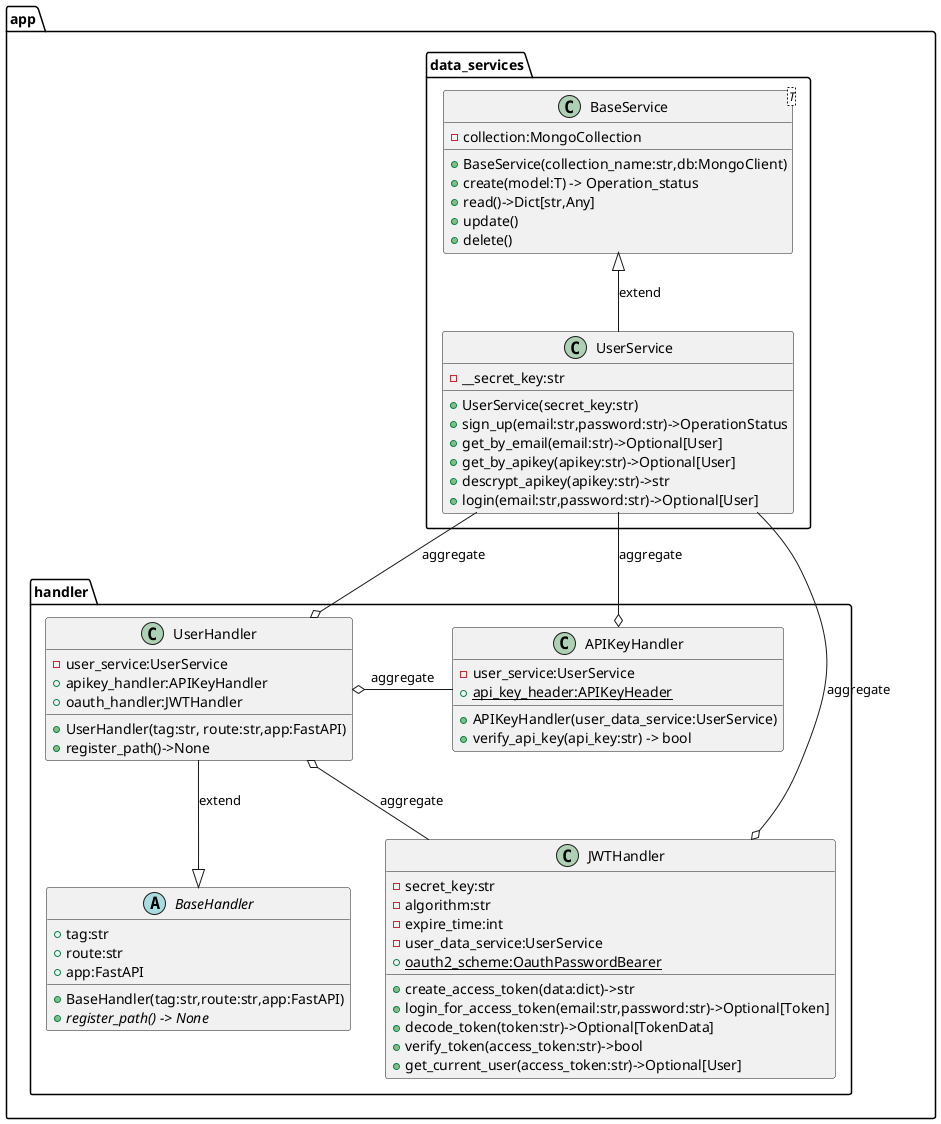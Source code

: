 @startuml "BaseService diagram"

package app.data_services{
    class BaseService <T> {
        - collection:MongoCollection
        + BaseService(collection_name:str,db:MongoClient)
        + create(model:T) -> Operation_status
        + read()->Dict[str,Any]
        + update()
        + delete()
    }

    class UserService{
        - __secret_key:str
        + UserService(secret_key:str)
        + sign_up(email:str,password:str)->OperationStatus
        + get_by_email(email:str)->Optional[User]
        + get_by_apikey(apikey:str)->Optional[User]
        + descrypt_apikey(apikey:str)->str
        + login(email:str,password:str)->Optional[User]
    }
}


package app.handler{

    abstract class BaseHandler{
        + tag:str
        + route:str
        + app:FastAPI

        + BaseHandler(tag:str,route:str,app:FastAPI)
        + {abstract} register_path() -> None
    }

    class UserHandler{
        - user_service:UserService
        + apikey_handler:APIKeyHandler
        + oauth_handler:JWTHandler
        + UserHandler(tag:str, route:str,app:FastAPI)
        + register_path()->None
    }


    class APIKeyHandler{
        - user_service:UserService
        + {static} api_key_header:APIKeyHeader 
        + APIKeyHandler(user_data_service:UserService)
        + verify_api_key(api_key:str) -> bool
    }

    class JWTHandler{
        - secret_key:str
        - algorithm:str
        - expire_time:int
        - user_data_service:UserService
        + {static} oauth2_scheme:OauthPasswordBearer
        + create_access_token(data:dict)->str
        + login_for_access_token(email:str,password:str)->Optional[Token]
        + decode_token(token:str)->Optional[TokenData]
        + verify_token(access_token:str)->bool
        + get_current_user(access_token:str)->Optional[User]

    }
}


BaseService <|-- UserService: extend
UserHandler --|> BaseHandler: extend
UserHandler o-right- APIKeyHandler:aggregate
UserHandler o-- JWTHandler:aggregate
UserService --o UserHandler:aggregate
UserService --o APIKeyHandler: aggregate
UserService --o JWTHandler:aggregate


@enduml
